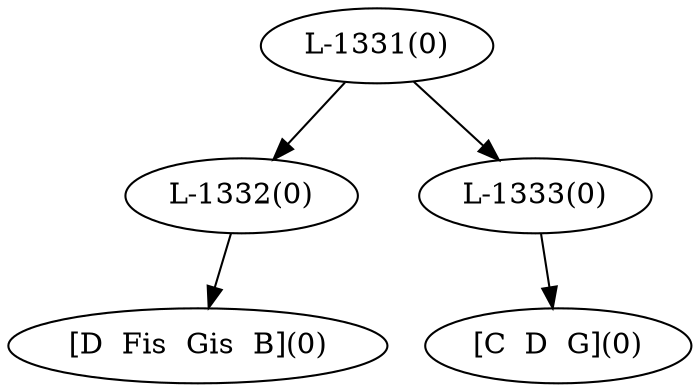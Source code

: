 digraph sample{
"L-1332(0)"->"[D  Fis  Gis  B](0)"
"L-1333(0)"->"[C  D  G](0)"
"L-1331(0)"->"L-1332(0)"
"L-1331(0)"->"L-1333(0)"
{rank = min; "L-1331(0)"}
{rank = same; "L-1332(0)"; "L-1333(0)";}
{rank = max; "[C  D  G](0)"; "[D  Fis  Gis  B](0)";}
}
